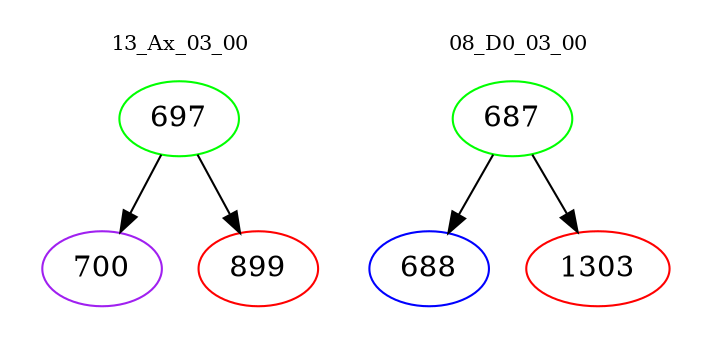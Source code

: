 digraph{
subgraph cluster_0 {
color = white
label = "13_Ax_03_00";
fontsize=10;
T0_697 [label="697", color="green"]
T0_697 -> T0_700 [color="black"]
T0_700 [label="700", color="purple"]
T0_697 -> T0_899 [color="black"]
T0_899 [label="899", color="red"]
}
subgraph cluster_1 {
color = white
label = "08_D0_03_00";
fontsize=10;
T1_687 [label="687", color="green"]
T1_687 -> T1_688 [color="black"]
T1_688 [label="688", color="blue"]
T1_687 -> T1_1303 [color="black"]
T1_1303 [label="1303", color="red"]
}
}
